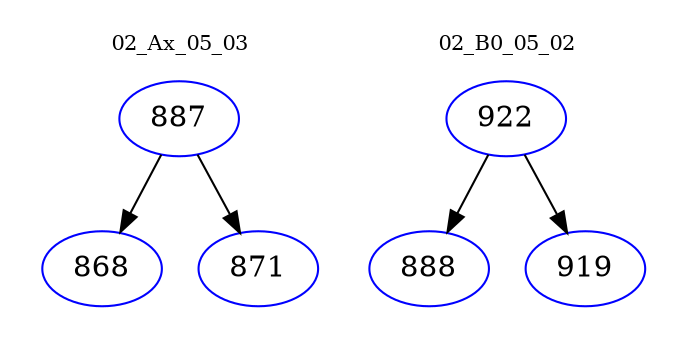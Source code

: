 digraph{
subgraph cluster_0 {
color = white
label = "02_Ax_05_03";
fontsize=10;
T0_887 [label="887", color="blue"]
T0_887 -> T0_868 [color="black"]
T0_868 [label="868", color="blue"]
T0_887 -> T0_871 [color="black"]
T0_871 [label="871", color="blue"]
}
subgraph cluster_1 {
color = white
label = "02_B0_05_02";
fontsize=10;
T1_922 [label="922", color="blue"]
T1_922 -> T1_888 [color="black"]
T1_888 [label="888", color="blue"]
T1_922 -> T1_919 [color="black"]
T1_919 [label="919", color="blue"]
}
}
